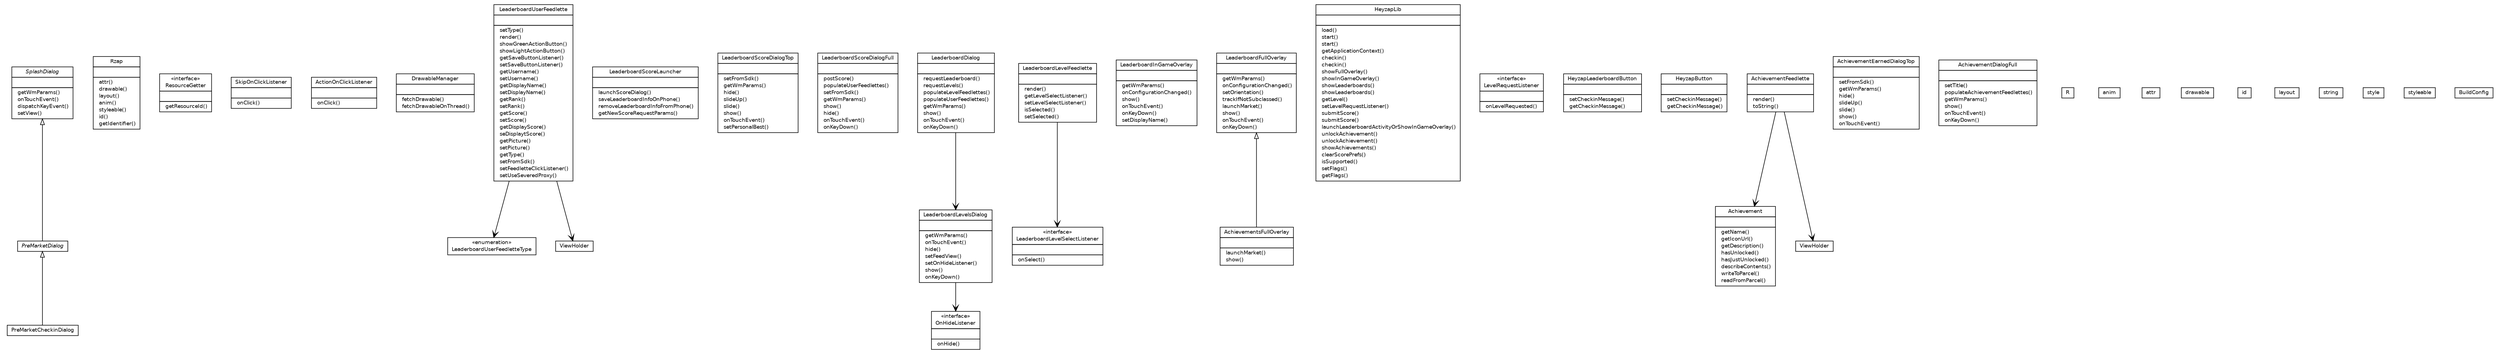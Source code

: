 #!/usr/local/bin/dot
#
# Class diagram 
# Generated by UMLGraph version 5.2 (http://www.umlgraph.org/)
#

digraph G {
	edge [fontname="Helvetica",fontsize=10,labelfontname="Helvetica",labelfontsize=10];
	node [fontname="Helvetica",fontsize=10,shape=plaintext];
	nodesep=0.25;
	ranksep=0.5;
	// com.heyzap.sdk.SplashDialog
	c0 [label=<<table title="com.heyzap.sdk.SplashDialog" border="0" cellborder="1" cellspacing="0" cellpadding="2" port="p" href="./SplashDialog.html">
		<tr><td><table border="0" cellspacing="0" cellpadding="1">
<tr><td align="center" balign="center"><font face="Helvetica-Oblique"> SplashDialog </font></td></tr>
		</table></td></tr>
		<tr><td><table border="0" cellspacing="0" cellpadding="1">
<tr><td align="left" balign="left">  </td></tr>
		</table></td></tr>
		<tr><td><table border="0" cellspacing="0" cellpadding="1">
<tr><td align="left" balign="left">  getWmParams() </td></tr>
<tr><td align="left" balign="left">  onTouchEvent() </td></tr>
<tr><td align="left" balign="left">  dispatchKeyEvent() </td></tr>
<tr><td align="left" balign="left">  setView() </td></tr>
		</table></td></tr>
		</table>>, fontname="Helvetica", fontcolor="black", fontsize=9.0];
	// com.heyzap.sdk.Rzap
	c1 [label=<<table title="com.heyzap.sdk.Rzap" border="0" cellborder="1" cellspacing="0" cellpadding="2" port="p" href="./Rzap.html">
		<tr><td><table border="0" cellspacing="0" cellpadding="1">
<tr><td align="center" balign="center"> Rzap </td></tr>
		</table></td></tr>
		<tr><td><table border="0" cellspacing="0" cellpadding="1">
<tr><td align="left" balign="left">  </td></tr>
		</table></td></tr>
		<tr><td><table border="0" cellspacing="0" cellpadding="1">
<tr><td align="left" balign="left">  attr() </td></tr>
<tr><td align="left" balign="left">  drawable() </td></tr>
<tr><td align="left" balign="left">  layout() </td></tr>
<tr><td align="left" balign="left">  anim() </td></tr>
<tr><td align="left" balign="left">  styleable() </td></tr>
<tr><td align="left" balign="left">  id() </td></tr>
<tr><td align="left" balign="left">  getIdentifier() </td></tr>
		</table></td></tr>
		</table>>, fontname="Helvetica", fontcolor="black", fontsize=9.0];
	// com.heyzap.sdk.Rzap.ResourceGetter
	c2 [label=<<table title="com.heyzap.sdk.Rzap.ResourceGetter" border="0" cellborder="1" cellspacing="0" cellpadding="2" port="p" href="./Rzap.ResourceGetter.html">
		<tr><td><table border="0" cellspacing="0" cellpadding="1">
<tr><td align="center" balign="center"> &#171;interface&#187; </td></tr>
<tr><td align="center" balign="center"> ResourceGetter </td></tr>
		</table></td></tr>
		<tr><td><table border="0" cellspacing="0" cellpadding="1">
<tr><td align="left" balign="left">  </td></tr>
		</table></td></tr>
		<tr><td><table border="0" cellspacing="0" cellpadding="1">
<tr><td align="left" balign="left">  getResourceId() </td></tr>
		</table></td></tr>
		</table>>, fontname="Helvetica", fontcolor="black", fontsize=9.0];
	// com.heyzap.sdk.PreMarketDialog
	c3 [label=<<table title="com.heyzap.sdk.PreMarketDialog" border="0" cellborder="1" cellspacing="0" cellpadding="2" port="p" href="./PreMarketDialog.html">
		<tr><td><table border="0" cellspacing="0" cellpadding="1">
<tr><td align="center" balign="center"><font face="Helvetica-Oblique"> PreMarketDialog </font></td></tr>
		</table></td></tr>
		</table>>, fontname="Helvetica", fontcolor="black", fontsize=9.0];
	// com.heyzap.sdk.PreMarketDialog.SkipOnClickListener
	c4 [label=<<table title="com.heyzap.sdk.PreMarketDialog.SkipOnClickListener" border="0" cellborder="1" cellspacing="0" cellpadding="2" port="p" href="./PreMarketDialog.SkipOnClickListener.html">
		<tr><td><table border="0" cellspacing="0" cellpadding="1">
<tr><td align="center" balign="center"> SkipOnClickListener </td></tr>
		</table></td></tr>
		<tr><td><table border="0" cellspacing="0" cellpadding="1">
<tr><td align="left" balign="left">  </td></tr>
		</table></td></tr>
		<tr><td><table border="0" cellspacing="0" cellpadding="1">
<tr><td align="left" balign="left">  onClick() </td></tr>
		</table></td></tr>
		</table>>, fontname="Helvetica", fontcolor="black", fontsize=9.0];
	// com.heyzap.sdk.PreMarketDialog.ActionOnClickListener
	c5 [label=<<table title="com.heyzap.sdk.PreMarketDialog.ActionOnClickListener" border="0" cellborder="1" cellspacing="0" cellpadding="2" port="p" href="./PreMarketDialog.ActionOnClickListener.html">
		<tr><td><table border="0" cellspacing="0" cellpadding="1">
<tr><td align="center" balign="center"> ActionOnClickListener </td></tr>
		</table></td></tr>
		<tr><td><table border="0" cellspacing="0" cellpadding="1">
<tr><td align="left" balign="left">  </td></tr>
		</table></td></tr>
		<tr><td><table border="0" cellspacing="0" cellpadding="1">
<tr><td align="left" balign="left">  onClick() </td></tr>
		</table></td></tr>
		</table>>, fontname="Helvetica", fontcolor="black", fontsize=9.0];
	// com.heyzap.sdk.PreMarketDialog.DrawableManager
	c6 [label=<<table title="com.heyzap.sdk.PreMarketDialog.DrawableManager" border="0" cellborder="1" cellspacing="0" cellpadding="2" port="p" href="./PreMarketDialog.DrawableManager.html">
		<tr><td><table border="0" cellspacing="0" cellpadding="1">
<tr><td align="center" balign="center"> DrawableManager </td></tr>
		</table></td></tr>
		<tr><td><table border="0" cellspacing="0" cellpadding="1">
<tr><td align="left" balign="left">  </td></tr>
		</table></td></tr>
		<tr><td><table border="0" cellspacing="0" cellpadding="1">
<tr><td align="left" balign="left">  fetchDrawable() </td></tr>
<tr><td align="left" balign="left">  fetchDrawableOnThread() </td></tr>
		</table></td></tr>
		</table>>, fontname="Helvetica", fontcolor="black", fontsize=9.0];
	// com.heyzap.sdk.PreMarketCheckinDialog
	c7 [label=<<table title="com.heyzap.sdk.PreMarketCheckinDialog" border="0" cellborder="1" cellspacing="0" cellpadding="2" port="p" href="./PreMarketCheckinDialog.html">
		<tr><td><table border="0" cellspacing="0" cellpadding="1">
<tr><td align="center" balign="center"> PreMarketCheckinDialog </td></tr>
		</table></td></tr>
		</table>>, fontname="Helvetica", fontcolor="black", fontsize=9.0];
	// com.heyzap.sdk.LeaderboardUserFeedlette
	c8 [label=<<table title="com.heyzap.sdk.LeaderboardUserFeedlette" border="0" cellborder="1" cellspacing="0" cellpadding="2" port="p" href="./LeaderboardUserFeedlette.html">
		<tr><td><table border="0" cellspacing="0" cellpadding="1">
<tr><td align="center" balign="center"> LeaderboardUserFeedlette </td></tr>
		</table></td></tr>
		<tr><td><table border="0" cellspacing="0" cellpadding="1">
<tr><td align="left" balign="left">  </td></tr>
		</table></td></tr>
		<tr><td><table border="0" cellspacing="0" cellpadding="1">
<tr><td align="left" balign="left">  setType() </td></tr>
<tr><td align="left" balign="left">  render() </td></tr>
<tr><td align="left" balign="left">  showGreenActionButton() </td></tr>
<tr><td align="left" balign="left">  showLightActionButton() </td></tr>
<tr><td align="left" balign="left">  getSaveButtonListener() </td></tr>
<tr><td align="left" balign="left">  setSaveButtonListener() </td></tr>
<tr><td align="left" balign="left">  getUsername() </td></tr>
<tr><td align="left" balign="left">  setUsername() </td></tr>
<tr><td align="left" balign="left">  getDisplayName() </td></tr>
<tr><td align="left" balign="left">  setDisplayName() </td></tr>
<tr><td align="left" balign="left">  getRank() </td></tr>
<tr><td align="left" balign="left">  setRank() </td></tr>
<tr><td align="left" balign="left">  getScore() </td></tr>
<tr><td align="left" balign="left">  setScore() </td></tr>
<tr><td align="left" balign="left">  getDisplayScore() </td></tr>
<tr><td align="left" balign="left">  seDisplaytScore() </td></tr>
<tr><td align="left" balign="left">  getPicture() </td></tr>
<tr><td align="left" balign="left">  setPicture() </td></tr>
<tr><td align="left" balign="left">  getType() </td></tr>
<tr><td align="left" balign="left">  setFromSdk() </td></tr>
<tr><td align="left" balign="left">  setFeedletteClickListener() </td></tr>
<tr><td align="left" balign="left">  setUseSeveredProxy() </td></tr>
		</table></td></tr>
		</table>>, fontname="Helvetica", fontcolor="black", fontsize=9.0];
	// com.heyzap.sdk.LeaderboardUserFeedlette.LeaderboardUserFeedletteType
	c9 [label=<<table title="com.heyzap.sdk.LeaderboardUserFeedlette.LeaderboardUserFeedletteType" border="0" cellborder="1" cellspacing="0" cellpadding="2" port="p" href="./LeaderboardUserFeedlette.LeaderboardUserFeedletteType.html">
		<tr><td><table border="0" cellspacing="0" cellpadding="1">
<tr><td align="center" balign="center"> &#171;enumeration&#187; </td></tr>
<tr><td align="center" balign="center"> LeaderboardUserFeedletteType </td></tr>
		</table></td></tr>
		</table>>, fontname="Helvetica", fontcolor="black", fontsize=9.0];
	// com.heyzap.sdk.LeaderboardScoreLauncher
	c10 [label=<<table title="com.heyzap.sdk.LeaderboardScoreLauncher" border="0" cellborder="1" cellspacing="0" cellpadding="2" port="p" href="./LeaderboardScoreLauncher.html">
		<tr><td><table border="0" cellspacing="0" cellpadding="1">
<tr><td align="center" balign="center"> LeaderboardScoreLauncher </td></tr>
		</table></td></tr>
		<tr><td><table border="0" cellspacing="0" cellpadding="1">
<tr><td align="left" balign="left">  </td></tr>
		</table></td></tr>
		<tr><td><table border="0" cellspacing="0" cellpadding="1">
<tr><td align="left" balign="left">  launchScoreDialog() </td></tr>
<tr><td align="left" balign="left">  saveLeaderboardInfoOnPhone() </td></tr>
<tr><td align="left" balign="left">  removeLeaderboardInfoFromPhone() </td></tr>
<tr><td align="left" balign="left">  getNewScoreRequestParams() </td></tr>
		</table></td></tr>
		</table>>, fontname="Helvetica", fontcolor="black", fontsize=9.0];
	// com.heyzap.sdk.LeaderboardScoreDialogTop
	c11 [label=<<table title="com.heyzap.sdk.LeaderboardScoreDialogTop" border="0" cellborder="1" cellspacing="0" cellpadding="2" port="p" href="./LeaderboardScoreDialogTop.html">
		<tr><td><table border="0" cellspacing="0" cellpadding="1">
<tr><td align="center" balign="center"> LeaderboardScoreDialogTop </td></tr>
		</table></td></tr>
		<tr><td><table border="0" cellspacing="0" cellpadding="1">
<tr><td align="left" balign="left">  </td></tr>
		</table></td></tr>
		<tr><td><table border="0" cellspacing="0" cellpadding="1">
<tr><td align="left" balign="left">  setFromSdk() </td></tr>
<tr><td align="left" balign="left">  getWmParams() </td></tr>
<tr><td align="left" balign="left">  hide() </td></tr>
<tr><td align="left" balign="left">  slideUp() </td></tr>
<tr><td align="left" balign="left">  slide() </td></tr>
<tr><td align="left" balign="left">  show() </td></tr>
<tr><td align="left" balign="left">  onTouchEvent() </td></tr>
<tr><td align="left" balign="left">  setPersonalBest() </td></tr>
		</table></td></tr>
		</table>>, fontname="Helvetica", fontcolor="black", fontsize=9.0];
	// com.heyzap.sdk.LeaderboardScoreDialogFull
	c12 [label=<<table title="com.heyzap.sdk.LeaderboardScoreDialogFull" border="0" cellborder="1" cellspacing="0" cellpadding="2" port="p" href="./LeaderboardScoreDialogFull.html">
		<tr><td><table border="0" cellspacing="0" cellpadding="1">
<tr><td align="center" balign="center"> LeaderboardScoreDialogFull </td></tr>
		</table></td></tr>
		<tr><td><table border="0" cellspacing="0" cellpadding="1">
<tr><td align="left" balign="left">  </td></tr>
		</table></td></tr>
		<tr><td><table border="0" cellspacing="0" cellpadding="1">
<tr><td align="left" balign="left">  postScore() </td></tr>
<tr><td align="left" balign="left">  populateUserFeedlettes() </td></tr>
<tr><td align="left" balign="left">  setFromSdk() </td></tr>
<tr><td align="left" balign="left">  getWmParams() </td></tr>
<tr><td align="left" balign="left">  show() </td></tr>
<tr><td align="left" balign="left">  hide() </td></tr>
<tr><td align="left" balign="left">  onTouchEvent() </td></tr>
<tr><td align="left" balign="left">  onKeyDown() </td></tr>
		</table></td></tr>
		</table>>, fontname="Helvetica", fontcolor="black", fontsize=9.0];
	// com.heyzap.sdk.LeaderboardLevelsDialog
	c13 [label=<<table title="com.heyzap.sdk.LeaderboardLevelsDialog" border="0" cellborder="1" cellspacing="0" cellpadding="2" port="p" href="./LeaderboardLevelsDialog.html">
		<tr><td><table border="0" cellspacing="0" cellpadding="1">
<tr><td align="center" balign="center"> LeaderboardLevelsDialog </td></tr>
		</table></td></tr>
		<tr><td><table border="0" cellspacing="0" cellpadding="1">
<tr><td align="left" balign="left">  </td></tr>
		</table></td></tr>
		<tr><td><table border="0" cellspacing="0" cellpadding="1">
<tr><td align="left" balign="left">  getWmParams() </td></tr>
<tr><td align="left" balign="left">  onTouchEvent() </td></tr>
<tr><td align="left" balign="left">  hide() </td></tr>
<tr><td align="left" balign="left">  setFeedView() </td></tr>
<tr><td align="left" balign="left">  setOnHideListener() </td></tr>
<tr><td align="left" balign="left">  show() </td></tr>
<tr><td align="left" balign="left">  onKeyDown() </td></tr>
		</table></td></tr>
		</table>>, fontname="Helvetica", fontcolor="black", fontsize=9.0];
	// com.heyzap.sdk.LeaderboardLevelsDialog.OnHideListener
	c14 [label=<<table title="com.heyzap.sdk.LeaderboardLevelsDialog.OnHideListener" border="0" cellborder="1" cellspacing="0" cellpadding="2" port="p" href="./LeaderboardLevelsDialog.OnHideListener.html">
		<tr><td><table border="0" cellspacing="0" cellpadding="1">
<tr><td align="center" balign="center"> &#171;interface&#187; </td></tr>
<tr><td align="center" balign="center"> OnHideListener </td></tr>
		</table></td></tr>
		<tr><td><table border="0" cellspacing="0" cellpadding="1">
<tr><td align="left" balign="left">  </td></tr>
		</table></td></tr>
		<tr><td><table border="0" cellspacing="0" cellpadding="1">
<tr><td align="left" balign="left">  onHide() </td></tr>
		</table></td></tr>
		</table>>, fontname="Helvetica", fontcolor="black", fontsize=9.0];
	// com.heyzap.sdk.LeaderboardLevelFeedlette
	c15 [label=<<table title="com.heyzap.sdk.LeaderboardLevelFeedlette" border="0" cellborder="1" cellspacing="0" cellpadding="2" port="p" href="./LeaderboardLevelFeedlette.html">
		<tr><td><table border="0" cellspacing="0" cellpadding="1">
<tr><td align="center" balign="center"> LeaderboardLevelFeedlette </td></tr>
		</table></td></tr>
		<tr><td><table border="0" cellspacing="0" cellpadding="1">
<tr><td align="left" balign="left">  </td></tr>
		</table></td></tr>
		<tr><td><table border="0" cellspacing="0" cellpadding="1">
<tr><td align="left" balign="left">  render() </td></tr>
<tr><td align="left" balign="left">  getLevelSelectListener() </td></tr>
<tr><td align="left" balign="left">  setLevelSelectListener() </td></tr>
<tr><td align="left" balign="left">  isSelected() </td></tr>
<tr><td align="left" balign="left">  setSelected() </td></tr>
		</table></td></tr>
		</table>>, fontname="Helvetica", fontcolor="black", fontsize=9.0];
	// com.heyzap.sdk.LeaderboardLevelFeedlette.LeaderboardLevelSelectListener
	c16 [label=<<table title="com.heyzap.sdk.LeaderboardLevelFeedlette.LeaderboardLevelSelectListener" border="0" cellborder="1" cellspacing="0" cellpadding="2" port="p" href="./LeaderboardLevelFeedlette.LeaderboardLevelSelectListener.html">
		<tr><td><table border="0" cellspacing="0" cellpadding="1">
<tr><td align="center" balign="center"> &#171;interface&#187; </td></tr>
<tr><td align="center" balign="center"> LeaderboardLevelSelectListener </td></tr>
		</table></td></tr>
		<tr><td><table border="0" cellspacing="0" cellpadding="1">
<tr><td align="left" balign="left">  </td></tr>
		</table></td></tr>
		<tr><td><table border="0" cellspacing="0" cellpadding="1">
<tr><td align="left" balign="left">  onSelect() </td></tr>
		</table></td></tr>
		</table>>, fontname="Helvetica", fontcolor="black", fontsize=9.0];
	// com.heyzap.sdk.LeaderboardInGameOverlay
	c17 [label=<<table title="com.heyzap.sdk.LeaderboardInGameOverlay" border="0" cellborder="1" cellspacing="0" cellpadding="2" port="p" href="./LeaderboardInGameOverlay.html">
		<tr><td><table border="0" cellspacing="0" cellpadding="1">
<tr><td align="center" balign="center"> LeaderboardInGameOverlay </td></tr>
		</table></td></tr>
		<tr><td><table border="0" cellspacing="0" cellpadding="1">
<tr><td align="left" balign="left">  </td></tr>
		</table></td></tr>
		<tr><td><table border="0" cellspacing="0" cellpadding="1">
<tr><td align="left" balign="left">  getWmParams() </td></tr>
<tr><td align="left" balign="left">  onConfigurationChanged() </td></tr>
<tr><td align="left" balign="left">  show() </td></tr>
<tr><td align="left" balign="left">  onTouchEvent() </td></tr>
<tr><td align="left" balign="left">  onKeyDown() </td></tr>
<tr><td align="left" balign="left">  setDisplayName() </td></tr>
		</table></td></tr>
		</table>>, fontname="Helvetica", fontcolor="black", fontsize=9.0];
	// com.heyzap.sdk.LeaderboardFullOverlay
	c18 [label=<<table title="com.heyzap.sdk.LeaderboardFullOverlay" border="0" cellborder="1" cellspacing="0" cellpadding="2" port="p" href="./LeaderboardFullOverlay.html">
		<tr><td><table border="0" cellspacing="0" cellpadding="1">
<tr><td align="center" balign="center"> LeaderboardFullOverlay </td></tr>
		</table></td></tr>
		<tr><td><table border="0" cellspacing="0" cellpadding="1">
<tr><td align="left" balign="left">  </td></tr>
		</table></td></tr>
		<tr><td><table border="0" cellspacing="0" cellpadding="1">
<tr><td align="left" balign="left">  getWmParams() </td></tr>
<tr><td align="left" balign="left">  onConfigurationChanged() </td></tr>
<tr><td align="left" balign="left">  setOrientation() </td></tr>
<tr><td align="left" balign="left">  trackIfNotSubclassed() </td></tr>
<tr><td align="left" balign="left">  launchMarket() </td></tr>
<tr><td align="left" balign="left">  show() </td></tr>
<tr><td align="left" balign="left">  onTouchEvent() </td></tr>
<tr><td align="left" balign="left">  onKeyDown() </td></tr>
		</table></td></tr>
		</table>>, fontname="Helvetica", fontcolor="black", fontsize=9.0];
	// com.heyzap.sdk.LeaderboardDialog
	c19 [label=<<table title="com.heyzap.sdk.LeaderboardDialog" border="0" cellborder="1" cellspacing="0" cellpadding="2" port="p" href="./LeaderboardDialog.html">
		<tr><td><table border="0" cellspacing="0" cellpadding="1">
<tr><td align="center" balign="center"> LeaderboardDialog </td></tr>
		</table></td></tr>
		<tr><td><table border="0" cellspacing="0" cellpadding="1">
<tr><td align="left" balign="left">  </td></tr>
		</table></td></tr>
		<tr><td><table border="0" cellspacing="0" cellpadding="1">
<tr><td align="left" balign="left">  requestLeaderboard() </td></tr>
<tr><td align="left" balign="left">  requestLevels() </td></tr>
<tr><td align="left" balign="left">  populateLevelFeedlettes() </td></tr>
<tr><td align="left" balign="left">  populateUserFeedlettes() </td></tr>
<tr><td align="left" balign="left">  getWmParams() </td></tr>
<tr><td align="left" balign="left">  show() </td></tr>
<tr><td align="left" balign="left">  onTouchEvent() </td></tr>
<tr><td align="left" balign="left">  onKeyDown() </td></tr>
		</table></td></tr>
		</table>>, fontname="Helvetica", fontcolor="black", fontsize=9.0];
	// com.heyzap.sdk.HeyzapLib
	c20 [label=<<table title="com.heyzap.sdk.HeyzapLib" border="0" cellborder="1" cellspacing="0" cellpadding="2" port="p" href="./HeyzapLib.html">
		<tr><td><table border="0" cellspacing="0" cellpadding="1">
<tr><td align="center" balign="center"> HeyzapLib </td></tr>
		</table></td></tr>
		<tr><td><table border="0" cellspacing="0" cellpadding="1">
<tr><td align="left" balign="left">  </td></tr>
		</table></td></tr>
		<tr><td><table border="0" cellspacing="0" cellpadding="1">
<tr><td align="left" balign="left">  load() </td></tr>
<tr><td align="left" balign="left">  start() </td></tr>
<tr><td align="left" balign="left">  start() </td></tr>
<tr><td align="left" balign="left">  getApplicationContext() </td></tr>
<tr><td align="left" balign="left">  checkin() </td></tr>
<tr><td align="left" balign="left">  checkin() </td></tr>
<tr><td align="left" balign="left">  showFullOverlay() </td></tr>
<tr><td align="left" balign="left">  showInGameOverlay() </td></tr>
<tr><td align="left" balign="left">  showLeaderboards() </td></tr>
<tr><td align="left" balign="left">  showLeaderboards() </td></tr>
<tr><td align="left" balign="left">  getLevel() </td></tr>
<tr><td align="left" balign="left">  setLevelRequestListener() </td></tr>
<tr><td align="left" balign="left">  submitScore() </td></tr>
<tr><td align="left" balign="left">  submitScore() </td></tr>
<tr><td align="left" balign="left">  launchLeaderboardActivityOrShowInGameOverlay() </td></tr>
<tr><td align="left" balign="left">  unlockAchievement() </td></tr>
<tr><td align="left" balign="left">  unlockAchievement() </td></tr>
<tr><td align="left" balign="left">  showAchievements() </td></tr>
<tr><td align="left" balign="left">  clearScorePrefs() </td></tr>
<tr><td align="left" balign="left">  isSupported() </td></tr>
<tr><td align="left" balign="left">  setFlags() </td></tr>
<tr><td align="left" balign="left">  getFlags() </td></tr>
		</table></td></tr>
		</table>>, fontname="Helvetica", fontcolor="black", fontsize=9.0];
	// com.heyzap.sdk.HeyzapLib.LevelRequestListener
	c21 [label=<<table title="com.heyzap.sdk.HeyzapLib.LevelRequestListener" border="0" cellborder="1" cellspacing="0" cellpadding="2" port="p" href="./HeyzapLib.LevelRequestListener.html">
		<tr><td><table border="0" cellspacing="0" cellpadding="1">
<tr><td align="center" balign="center"> &#171;interface&#187; </td></tr>
<tr><td align="center" balign="center"> LevelRequestListener </td></tr>
		</table></td></tr>
		<tr><td><table border="0" cellspacing="0" cellpadding="1">
<tr><td align="left" balign="left">  </td></tr>
		</table></td></tr>
		<tr><td><table border="0" cellspacing="0" cellpadding="1">
<tr><td align="left" balign="left">  onLevelRequested() </td></tr>
		</table></td></tr>
		</table>>, fontname="Helvetica", fontcolor="black", fontsize=9.0];
	// com.heyzap.sdk.HeyzapLeaderboardButton
	c22 [label=<<table title="com.heyzap.sdk.HeyzapLeaderboardButton" border="0" cellborder="1" cellspacing="0" cellpadding="2" port="p" href="./HeyzapLeaderboardButton.html">
		<tr><td><table border="0" cellspacing="0" cellpadding="1">
<tr><td align="center" balign="center"> HeyzapLeaderboardButton </td></tr>
		</table></td></tr>
		<tr><td><table border="0" cellspacing="0" cellpadding="1">
<tr><td align="left" balign="left">  </td></tr>
		</table></td></tr>
		<tr><td><table border="0" cellspacing="0" cellpadding="1">
<tr><td align="left" balign="left">  setCheckinMessage() </td></tr>
<tr><td align="left" balign="left">  getCheckinMessage() </td></tr>
		</table></td></tr>
		</table>>, fontname="Helvetica", fontcolor="black", fontsize=9.0];
	// com.heyzap.sdk.HeyzapButton
	c23 [label=<<table title="com.heyzap.sdk.HeyzapButton" border="0" cellborder="1" cellspacing="0" cellpadding="2" port="p" href="./HeyzapButton.html">
		<tr><td><table border="0" cellspacing="0" cellpadding="1">
<tr><td align="center" balign="center"> HeyzapButton </td></tr>
		</table></td></tr>
		<tr><td><table border="0" cellspacing="0" cellpadding="1">
<tr><td align="left" balign="left">  </td></tr>
		</table></td></tr>
		<tr><td><table border="0" cellspacing="0" cellpadding="1">
<tr><td align="left" balign="left">  setCheckinMessage() </td></tr>
<tr><td align="left" balign="left">  getCheckinMessage() </td></tr>
		</table></td></tr>
		</table>>, fontname="Helvetica", fontcolor="black", fontsize=9.0];
	// com.heyzap.sdk.AchievementsFullOverlay
	c24 [label=<<table title="com.heyzap.sdk.AchievementsFullOverlay" border="0" cellborder="1" cellspacing="0" cellpadding="2" port="p" href="./AchievementsFullOverlay.html">
		<tr><td><table border="0" cellspacing="0" cellpadding="1">
<tr><td align="center" balign="center"> AchievementsFullOverlay </td></tr>
		</table></td></tr>
		<tr><td><table border="0" cellspacing="0" cellpadding="1">
<tr><td align="left" balign="left">  </td></tr>
		</table></td></tr>
		<tr><td><table border="0" cellspacing="0" cellpadding="1">
<tr><td align="left" balign="left">  launchMarket() </td></tr>
<tr><td align="left" balign="left">  show() </td></tr>
		</table></td></tr>
		</table>>, fontname="Helvetica", fontcolor="black", fontsize=9.0];
	// com.heyzap.sdk.AchievementFeedlette
	c25 [label=<<table title="com.heyzap.sdk.AchievementFeedlette" border="0" cellborder="1" cellspacing="0" cellpadding="2" port="p" href="./AchievementFeedlette.html">
		<tr><td><table border="0" cellspacing="0" cellpadding="1">
<tr><td align="center" balign="center"> AchievementFeedlette </td></tr>
		</table></td></tr>
		<tr><td><table border="0" cellspacing="0" cellpadding="1">
<tr><td align="left" balign="left">  </td></tr>
		</table></td></tr>
		<tr><td><table border="0" cellspacing="0" cellpadding="1">
<tr><td align="left" balign="left">  render() </td></tr>
<tr><td align="left" balign="left">  toString() </td></tr>
		</table></td></tr>
		</table>>, fontname="Helvetica", fontcolor="black", fontsize=9.0];
	// com.heyzap.sdk.AchievementEarnedDialogTop
	c26 [label=<<table title="com.heyzap.sdk.AchievementEarnedDialogTop" border="0" cellborder="1" cellspacing="0" cellpadding="2" port="p" href="./AchievementEarnedDialogTop.html">
		<tr><td><table border="0" cellspacing="0" cellpadding="1">
<tr><td align="center" balign="center"> AchievementEarnedDialogTop </td></tr>
		</table></td></tr>
		<tr><td><table border="0" cellspacing="0" cellpadding="1">
<tr><td align="left" balign="left">  </td></tr>
		</table></td></tr>
		<tr><td><table border="0" cellspacing="0" cellpadding="1">
<tr><td align="left" balign="left">  setFromSdk() </td></tr>
<tr><td align="left" balign="left">  getWmParams() </td></tr>
<tr><td align="left" balign="left">  hide() </td></tr>
<tr><td align="left" balign="left">  slideUp() </td></tr>
<tr><td align="left" balign="left">  slide() </td></tr>
<tr><td align="left" balign="left">  show() </td></tr>
<tr><td align="left" balign="left">  onTouchEvent() </td></tr>
		</table></td></tr>
		</table>>, fontname="Helvetica", fontcolor="black", fontsize=9.0];
	// com.heyzap.sdk.AchievementDialogFull
	c27 [label=<<table title="com.heyzap.sdk.AchievementDialogFull" border="0" cellborder="1" cellspacing="0" cellpadding="2" port="p" href="./AchievementDialogFull.html">
		<tr><td><table border="0" cellspacing="0" cellpadding="1">
<tr><td align="center" balign="center"> AchievementDialogFull </td></tr>
		</table></td></tr>
		<tr><td><table border="0" cellspacing="0" cellpadding="1">
<tr><td align="left" balign="left">  </td></tr>
		</table></td></tr>
		<tr><td><table border="0" cellspacing="0" cellpadding="1">
<tr><td align="left" balign="left">  setTitle() </td></tr>
<tr><td align="left" balign="left">  populateAchievementFeedlettes() </td></tr>
<tr><td align="left" balign="left">  getWmParams() </td></tr>
<tr><td align="left" balign="left">  show() </td></tr>
<tr><td align="left" balign="left">  onTouchEvent() </td></tr>
<tr><td align="left" balign="left">  onKeyDown() </td></tr>
		</table></td></tr>
		</table>>, fontname="Helvetica", fontcolor="black", fontsize=9.0];
	// com.heyzap.sdk.R
	c28 [label=<<table title="com.heyzap.sdk.R" border="0" cellborder="1" cellspacing="0" cellpadding="2" port="p" href="./R.html">
		<tr><td><table border="0" cellspacing="0" cellpadding="1">
<tr><td align="center" balign="center"> R </td></tr>
		</table></td></tr>
		</table>>, fontname="Helvetica", fontcolor="black", fontsize=9.0];
	// com.heyzap.sdk.R.anim
	c29 [label=<<table title="com.heyzap.sdk.R.anim" border="0" cellborder="1" cellspacing="0" cellpadding="2" port="p" href="./R.anim.html">
		<tr><td><table border="0" cellspacing="0" cellpadding="1">
<tr><td align="center" balign="center"> anim </td></tr>
		</table></td></tr>
		</table>>, fontname="Helvetica", fontcolor="black", fontsize=9.0];
	// com.heyzap.sdk.R.attr
	c30 [label=<<table title="com.heyzap.sdk.R.attr" border="0" cellborder="1" cellspacing="0" cellpadding="2" port="p" href="./R.attr.html">
		<tr><td><table border="0" cellspacing="0" cellpadding="1">
<tr><td align="center" balign="center"> attr </td></tr>
		</table></td></tr>
		</table>>, fontname="Helvetica", fontcolor="black", fontsize=9.0];
	// com.heyzap.sdk.R.drawable
	c31 [label=<<table title="com.heyzap.sdk.R.drawable" border="0" cellborder="1" cellspacing="0" cellpadding="2" port="p" href="./R.drawable.html">
		<tr><td><table border="0" cellspacing="0" cellpadding="1">
<tr><td align="center" balign="center"> drawable </td></tr>
		</table></td></tr>
		</table>>, fontname="Helvetica", fontcolor="black", fontsize=9.0];
	// com.heyzap.sdk.R.id
	c32 [label=<<table title="com.heyzap.sdk.R.id" border="0" cellborder="1" cellspacing="0" cellpadding="2" port="p" href="./R.id.html">
		<tr><td><table border="0" cellspacing="0" cellpadding="1">
<tr><td align="center" balign="center"> id </td></tr>
		</table></td></tr>
		</table>>, fontname="Helvetica", fontcolor="black", fontsize=9.0];
	// com.heyzap.sdk.R.layout
	c33 [label=<<table title="com.heyzap.sdk.R.layout" border="0" cellborder="1" cellspacing="0" cellpadding="2" port="p" href="./R.layout.html">
		<tr><td><table border="0" cellspacing="0" cellpadding="1">
<tr><td align="center" balign="center"> layout </td></tr>
		</table></td></tr>
		</table>>, fontname="Helvetica", fontcolor="black", fontsize=9.0];
	// com.heyzap.sdk.R.string
	c34 [label=<<table title="com.heyzap.sdk.R.string" border="0" cellborder="1" cellspacing="0" cellpadding="2" port="p" href="./R.string.html">
		<tr><td><table border="0" cellspacing="0" cellpadding="1">
<tr><td align="center" balign="center"> string </td></tr>
		</table></td></tr>
		</table>>, fontname="Helvetica", fontcolor="black", fontsize=9.0];
	// com.heyzap.sdk.R.style
	c35 [label=<<table title="com.heyzap.sdk.R.style" border="0" cellborder="1" cellspacing="0" cellpadding="2" port="p" href="./R.style.html">
		<tr><td><table border="0" cellspacing="0" cellpadding="1">
<tr><td align="center" balign="center"> style </td></tr>
		</table></td></tr>
		</table>>, fontname="Helvetica", fontcolor="black", fontsize=9.0];
	// com.heyzap.sdk.R.styleable
	c36 [label=<<table title="com.heyzap.sdk.R.styleable" border="0" cellborder="1" cellspacing="0" cellpadding="2" port="p" href="./R.styleable.html">
		<tr><td><table border="0" cellspacing="0" cellpadding="1">
<tr><td align="center" balign="center"> styleable </td></tr>
		</table></td></tr>
		</table>>, fontname="Helvetica", fontcolor="black", fontsize=9.0];
	// com.heyzap.sdk.BuildConfig
	c37 [label=<<table title="com.heyzap.sdk.BuildConfig" border="0" cellborder="1" cellspacing="0" cellpadding="2" port="p" href="./BuildConfig.html">
		<tr><td><table border="0" cellspacing="0" cellpadding="1">
<tr><td align="center" balign="center"> BuildConfig </td></tr>
		</table></td></tr>
		</table>>, fontname="Helvetica", fontcolor="black", fontsize=9.0];
	//com.heyzap.sdk.PreMarketDialog extends com.heyzap.sdk.SplashDialog
	c0:p -> c3:p [dir=back,arrowtail=empty];
	//com.heyzap.sdk.PreMarketCheckinDialog extends com.heyzap.sdk.PreMarketDialog
	c3:p -> c7:p [dir=back,arrowtail=empty];
	//com.heyzap.sdk.AchievementsFullOverlay extends com.heyzap.sdk.LeaderboardFullOverlay
	c18:p -> c24:p [dir=back,arrowtail=empty];
	// com.heyzap.sdk.LeaderboardUserFeedlette NAVASSOC com.heyzap.sdk.LeaderboardUserFeedlette.ViewHolder
	c8:p -> c92:p [taillabel="", label="", headlabel="", fontname="Helvetica", fontcolor="black", fontsize=10.0, color="black", arrowhead=open];
	// com.heyzap.sdk.LeaderboardUserFeedlette NAVASSOC com.heyzap.sdk.LeaderboardUserFeedlette.LeaderboardUserFeedletteType
	c8:p -> c9:p [taillabel="", label="", headlabel="", fontname="Helvetica", fontcolor="black", fontsize=10.0, color="black", arrowhead=open];
	// com.heyzap.sdk.LeaderboardLevelsDialog NAVASSOC com.heyzap.sdk.LeaderboardLevelsDialog.OnHideListener
	c13:p -> c14:p [taillabel="", label="", headlabel="", fontname="Helvetica", fontcolor="black", fontsize=10.0, color="black", arrowhead=open];
	// com.heyzap.sdk.LeaderboardLevelFeedlette NAVASSOC com.heyzap.sdk.LeaderboardLevelFeedlette.LeaderboardLevelSelectListener
	c15:p -> c16:p [taillabel="", label="", headlabel="", fontname="Helvetica", fontcolor="black", fontsize=10.0, color="black", arrowhead=open];
	// com.heyzap.sdk.LeaderboardDialog NAVASSOC com.heyzap.sdk.LeaderboardLevelsDialog
	c19:p -> c13:p [taillabel="", label="", headlabel="", fontname="Helvetica", fontcolor="black", fontsize=10.0, color="black", arrowhead=open];
	// com.heyzap.sdk.AchievementFeedlette NAVASSOC com.heyzap.sdk.Achievement
	c25:p -> c93:p [taillabel="", label="", headlabel="", fontname="Helvetica", fontcolor="black", fontsize=10.0, color="black", arrowhead=open];
	// com.heyzap.sdk.AchievementFeedlette NAVASSOC com.heyzap.sdk.AchievementFeedlette.ViewHolder
	c25:p -> c94:p [taillabel="", label="", headlabel="", fontname="Helvetica", fontcolor="black", fontsize=10.0, color="black", arrowhead=open];
	// com.heyzap.sdk.Achievement
	c93 [label=<<table title="com.heyzap.sdk.Achievement" border="0" cellborder="1" cellspacing="0" cellpadding="2" port="p" href="http://java.sun.com/j2se/1.4.2/docs/api/com/heyzap/sdk/Achievement.html">
		<tr><td><table border="0" cellspacing="0" cellpadding="1">
<tr><td align="center" balign="center"> Achievement </td></tr>
		</table></td></tr>
		<tr><td><table border="0" cellspacing="0" cellpadding="1">
<tr><td align="left" balign="left">  </td></tr>
		</table></td></tr>
		<tr><td><table border="0" cellspacing="0" cellpadding="1">
<tr><td align="left" balign="left">  getName() </td></tr>
<tr><td align="left" balign="left">  getIconUrl() </td></tr>
<tr><td align="left" balign="left">  getDescription() </td></tr>
<tr><td align="left" balign="left">  hasUnlocked() </td></tr>
<tr><td align="left" balign="left">  hasJustUnlocked() </td></tr>
<tr><td align="left" balign="left">  describeContents() </td></tr>
<tr><td align="left" balign="left">  writeToParcel() </td></tr>
<tr><td align="left" balign="left">  readFromParcel() </td></tr>
		</table></td></tr>
		</table>>, fontname="Helvetica", fontcolor="black", fontsize=9.0];
	// com.heyzap.sdk.LeaderboardUserFeedlette.ViewHolder
	c92 [label=<<table title="com.heyzap.sdk.LeaderboardUserFeedlette.ViewHolder" border="0" cellborder="1" cellspacing="0" cellpadding="2" port="p" href="http://java.sun.com/j2se/1.4.2/docs/api/com/heyzap/sdk/LeaderboardUserFeedlette/ViewHolder.html">
		<tr><td><table border="0" cellspacing="0" cellpadding="1">
<tr><td align="center" balign="center"> ViewHolder </td></tr>
		</table></td></tr>
		</table>>, fontname="Helvetica", fontcolor="black", fontsize=9.0];
	// com.heyzap.sdk.AchievementFeedlette.ViewHolder
	c94 [label=<<table title="com.heyzap.sdk.AchievementFeedlette.ViewHolder" border="0" cellborder="1" cellspacing="0" cellpadding="2" port="p" href="http://java.sun.com/j2se/1.4.2/docs/api/com/heyzap/sdk/AchievementFeedlette/ViewHolder.html">
		<tr><td><table border="0" cellspacing="0" cellpadding="1">
<tr><td align="center" balign="center"> ViewHolder </td></tr>
		</table></td></tr>
		</table>>, fontname="Helvetica", fontcolor="black", fontsize=9.0];
}

